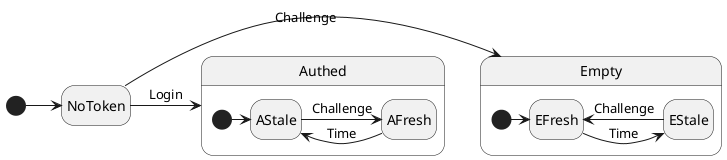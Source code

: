 @startuml jwt

hide empty description

state Empty {
    [*] -> EFresh
    EFresh -> EStale : Time
    EStale -> EFresh : Challenge
}

state Authed {
    [*] -> AStale
    AFresh -> AStale : Time
    AStale -> AFresh : Challenge
}

[*] -> NoToken
NoToken -> Empty : Challenge
NoToken -> Authed : Login

@enduml
